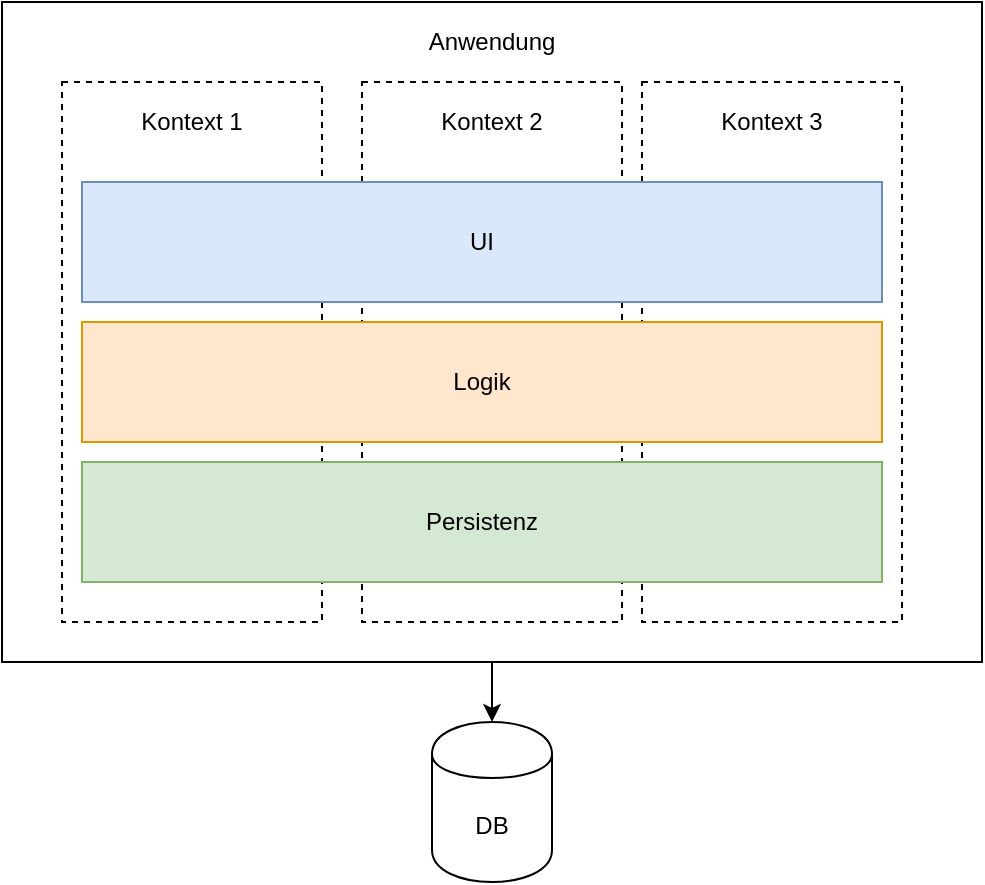 <mxfile version="12.5.3" type="device"><diagram id="9wBKhLfYHdO10RlHX5a_" name="Page-1"><mxGraphModel dx="1102" dy="1000" grid="1" gridSize="10" guides="1" tooltips="1" connect="1" arrows="1" fold="1" page="1" pageScale="1" pageWidth="827" pageHeight="1169" math="0" shadow="0"><root><mxCell id="0"/><mxCell id="1" parent="0"/><mxCell id="cygNv0rqEFJVNCnzr6MR-21" style="edgeStyle=orthogonalEdgeStyle;rounded=0;orthogonalLoop=1;jettySize=auto;html=1;entryX=0.5;entryY=0;entryDx=0;entryDy=0;" parent="1" source="cygNv0rqEFJVNCnzr6MR-19" target="cygNv0rqEFJVNCnzr6MR-12" edge="1"><mxGeometry relative="1" as="geometry"/></mxCell><mxCell id="cygNv0rqEFJVNCnzr6MR-19" value="" style="rounded=0;whiteSpace=wrap;html=1;" parent="1" vertex="1"><mxGeometry x="100" y="280" width="490" height="330" as="geometry"/></mxCell><mxCell id="cygNv0rqEFJVNCnzr6MR-18" value="" style="rounded=0;whiteSpace=wrap;html=1;dashed=1;" parent="1" vertex="1"><mxGeometry x="420" y="320" width="130" height="270" as="geometry"/></mxCell><mxCell id="cygNv0rqEFJVNCnzr6MR-17" value="" style="rounded=0;whiteSpace=wrap;html=1;dashed=1;" parent="1" vertex="1"><mxGeometry x="280" y="320" width="130" height="270" as="geometry"/></mxCell><mxCell id="cygNv0rqEFJVNCnzr6MR-16" value="" style="rounded=0;whiteSpace=wrap;html=1;dashed=1;" parent="1" vertex="1"><mxGeometry x="130" y="320" width="130" height="270" as="geometry"/></mxCell><mxCell id="cygNv0rqEFJVNCnzr6MR-1" value="UI" style="rounded=0;whiteSpace=wrap;html=1;fillColor=#dae8fc;strokeColor=#6c8ebf;" parent="1" vertex="1"><mxGeometry x="140" y="370" width="400" height="60" as="geometry"/></mxCell><mxCell id="cygNv0rqEFJVNCnzr6MR-5" value="Logik" style="rounded=0;whiteSpace=wrap;html=1;fillColor=#ffe6cc;strokeColor=#d79b00;" parent="1" vertex="1"><mxGeometry x="140" y="440" width="400" height="60" as="geometry"/></mxCell><mxCell id="cygNv0rqEFJVNCnzr6MR-6" value="Persistenz" style="rounded=0;whiteSpace=wrap;html=1;fillColor=#d5e8d4;strokeColor=#82b366;" parent="1" vertex="1"><mxGeometry x="140" y="510" width="400" height="60" as="geometry"/></mxCell><mxCell id="cygNv0rqEFJVNCnzr6MR-12" value="DB" style="shape=cylinder;whiteSpace=wrap;html=1;boundedLbl=1;backgroundOutline=1;" parent="1" vertex="1"><mxGeometry x="315" y="640" width="60" height="80" as="geometry"/></mxCell><mxCell id="cygNv0rqEFJVNCnzr6MR-13" value="Kontext 1" style="text;html=1;strokeColor=none;fillColor=none;align=center;verticalAlign=middle;whiteSpace=wrap;rounded=0;" parent="1" vertex="1"><mxGeometry x="165" y="330" width="60" height="20" as="geometry"/></mxCell><mxCell id="cygNv0rqEFJVNCnzr6MR-14" value="Kontext 2" style="text;html=1;strokeColor=none;fillColor=none;align=center;verticalAlign=middle;whiteSpace=wrap;rounded=0;" parent="1" vertex="1"><mxGeometry x="315" y="330" width="60" height="20" as="geometry"/></mxCell><mxCell id="cygNv0rqEFJVNCnzr6MR-15" value="Kontext 3" style="text;html=1;strokeColor=none;fillColor=none;align=center;verticalAlign=middle;whiteSpace=wrap;rounded=0;" parent="1" vertex="1"><mxGeometry x="455" y="330" width="60" height="20" as="geometry"/></mxCell><mxCell id="cygNv0rqEFJVNCnzr6MR-20" value="Anwendung" style="text;html=1;strokeColor=none;fillColor=none;align=center;verticalAlign=middle;whiteSpace=wrap;rounded=0;" parent="1" vertex="1"><mxGeometry x="325" y="290" width="40" height="20" as="geometry"/></mxCell></root></mxGraphModel></diagram></mxfile>